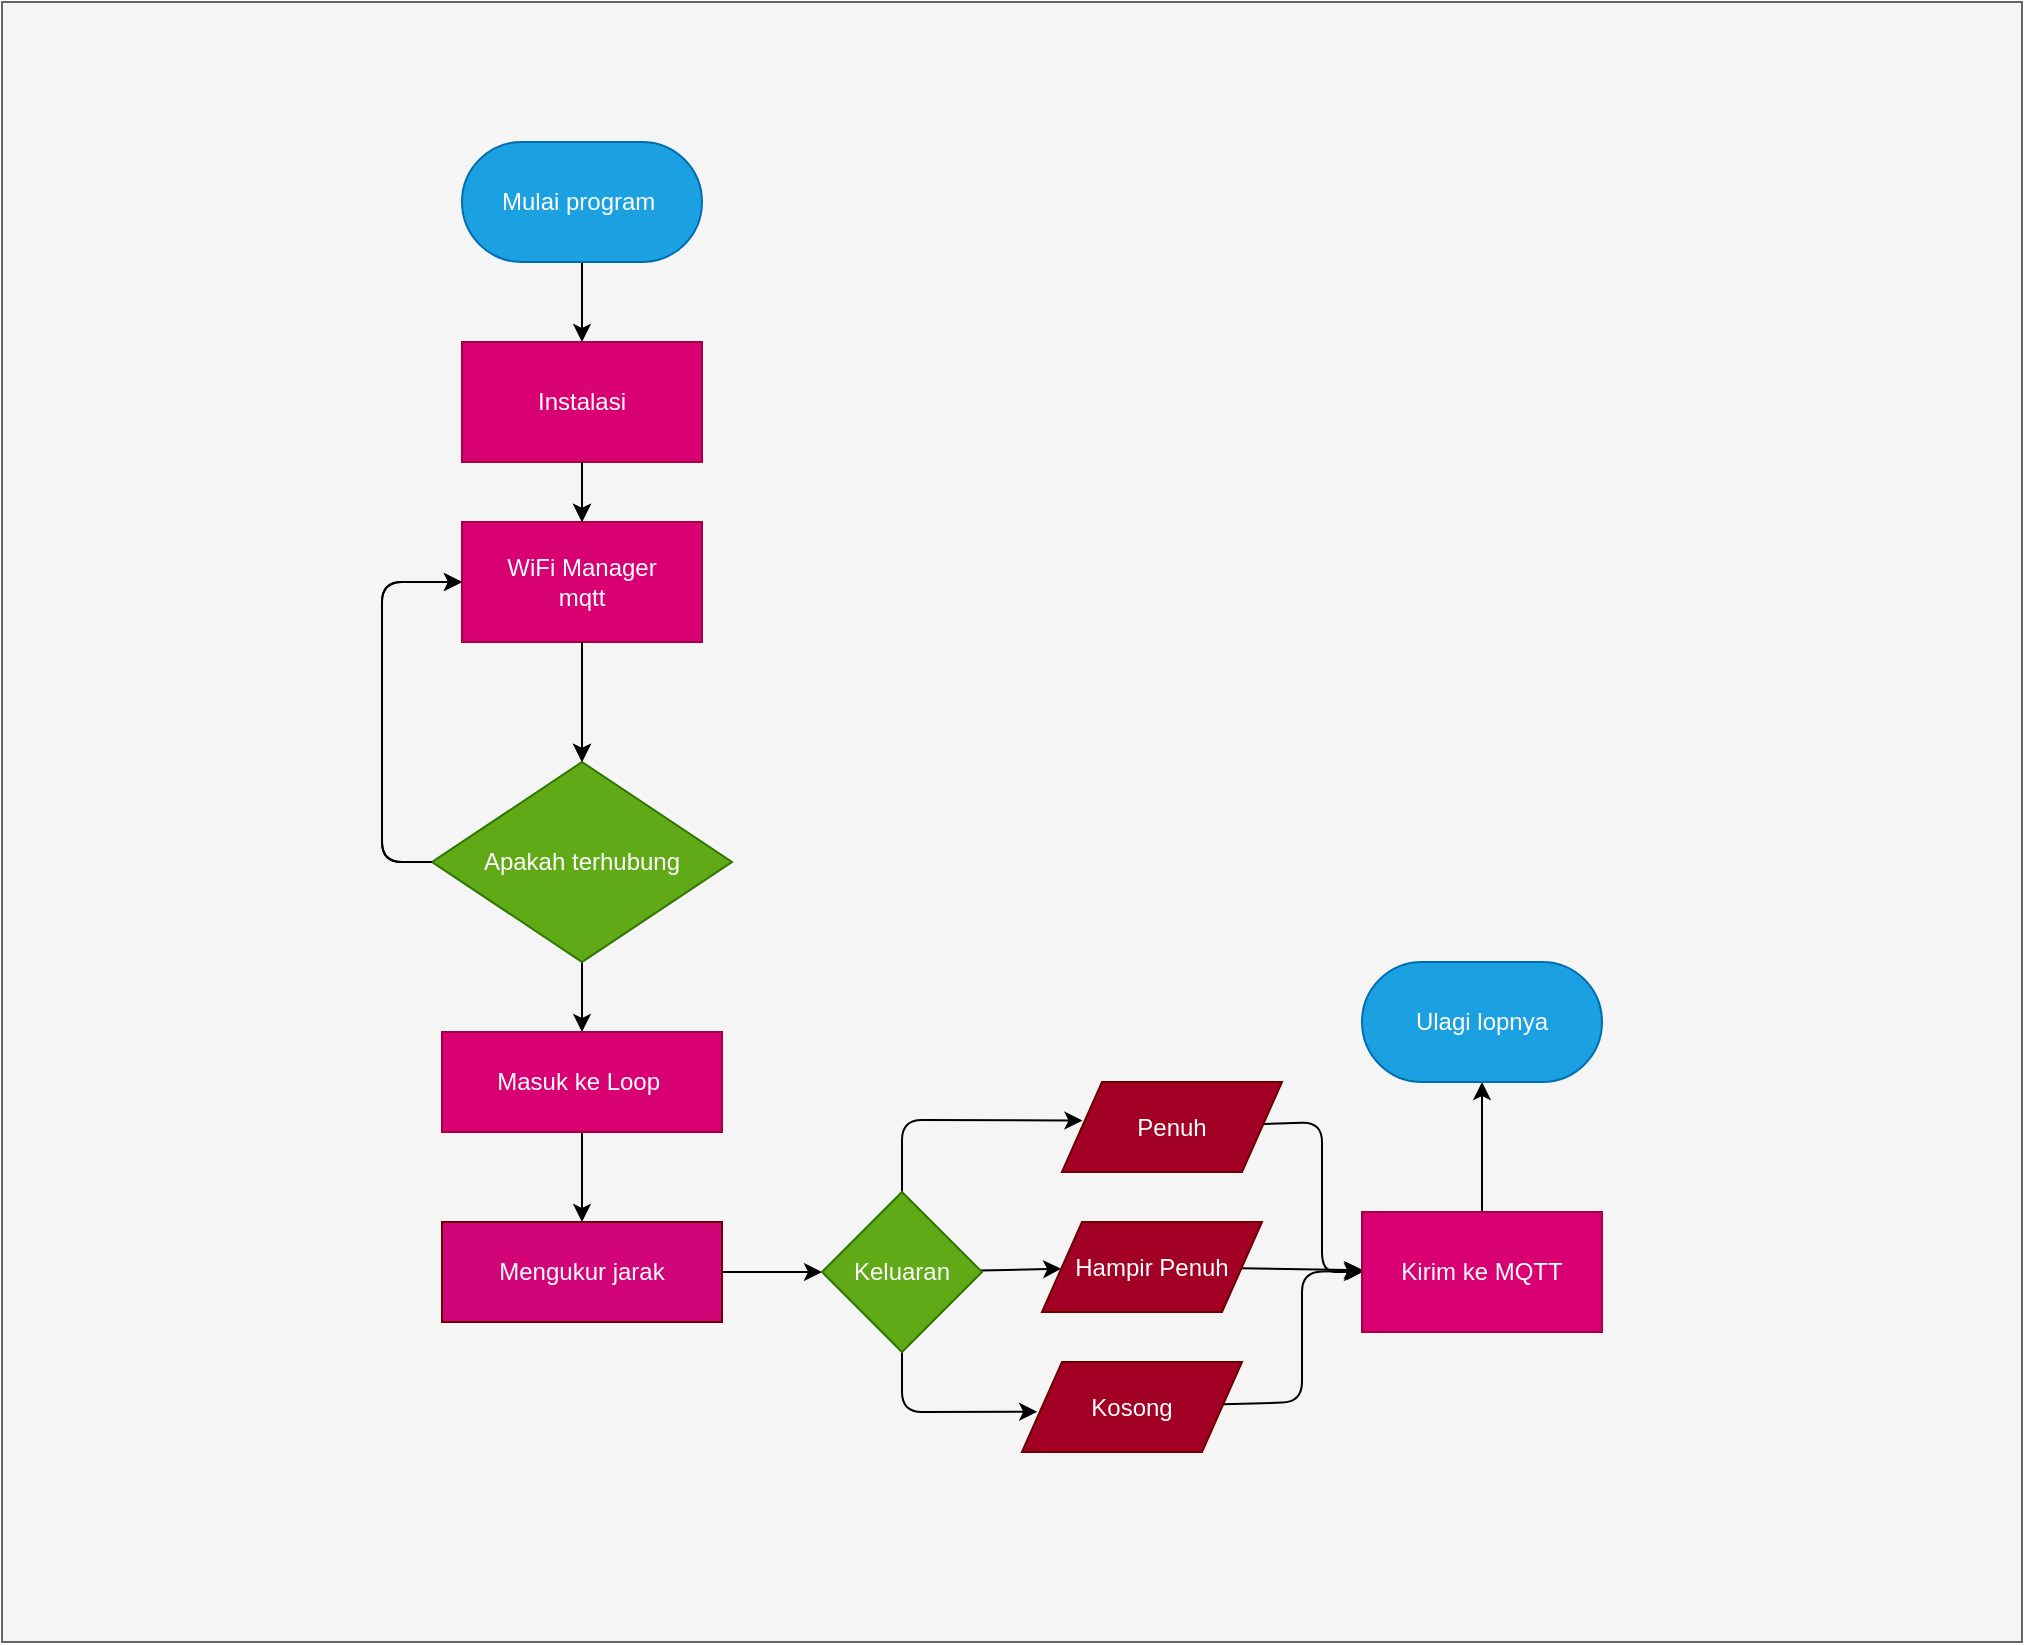 <mxfile>
    <diagram id="ga-QkZRKflgJFM5EuJlA" name="Page-1">
        <mxGraphModel dx="1453" dy="1104" grid="1" gridSize="10" guides="1" tooltips="1" connect="1" arrows="1" fold="1" page="1" pageScale="1" pageWidth="850" pageHeight="1100" math="0" shadow="0">
            <root>
                <mxCell id="0"/>
                <mxCell id="1" parent="0"/>
                <mxCell id="36" value="" style="rounded=0;whiteSpace=wrap;html=1;fillColor=#f5f5f5;strokeColor=#666666;fontColor=#333333;" vertex="1" parent="1">
                    <mxGeometry x="90" y="10" width="1010" height="820" as="geometry"/>
                </mxCell>
                <mxCell id="6" value="" style="edgeStyle=none;html=1;strokeWidth=1;strokeColor=#000000;" parent="1" source="2" target="4" edge="1">
                    <mxGeometry relative="1" as="geometry"/>
                </mxCell>
                <mxCell id="2" value="Mulai program&amp;nbsp;" style="rounded=1;whiteSpace=wrap;html=1;arcSize=50;fillColor=#1ba1e2;fontColor=#ffffff;strokeColor=#006EAF;" parent="1" vertex="1">
                    <mxGeometry x="320" y="80" width="120" height="60" as="geometry"/>
                </mxCell>
                <mxCell id="7" value="" style="edgeStyle=none;html=1;" parent="1" source="4" target="5" edge="1">
                    <mxGeometry relative="1" as="geometry"/>
                </mxCell>
                <mxCell id="4" value="Instalasi" style="shape=parallelogram;perimeter=parallelogramPerimeter;whiteSpace=wrap;html=1;fixedSize=1;size=0;fillColor=#d80073;fontColor=#ffffff;strokeColor=#A50040;" parent="1" vertex="1">
                    <mxGeometry x="320" y="180" width="120" height="60" as="geometry"/>
                </mxCell>
                <mxCell id="9" value="" style="edgeStyle=none;html=1;" parent="1" source="5" target="8" edge="1">
                    <mxGeometry relative="1" as="geometry"/>
                </mxCell>
                <mxCell id="5" value="WiFi Manager&lt;br&gt;mqtt" style="shape=parallelogram;perimeter=parallelogramPerimeter;whiteSpace=wrap;html=1;fixedSize=1;size=0;fillColor=#d80073;fontColor=#ffffff;strokeColor=#A50040;" parent="1" vertex="1">
                    <mxGeometry x="320" y="270" width="120" height="60" as="geometry"/>
                </mxCell>
                <mxCell id="11" style="edgeStyle=none;html=1;entryX=0;entryY=0.5;entryDx=0;entryDy=0;" parent="1" source="8" target="5" edge="1">
                    <mxGeometry relative="1" as="geometry">
                        <Array as="points">
                            <mxPoint x="280" y="440"/>
                            <mxPoint x="280" y="300"/>
                        </Array>
                    </mxGeometry>
                </mxCell>
                <mxCell id="13" value="" style="edgeStyle=none;html=1;strokeColor=#000000;" parent="1" source="8" target="12" edge="1">
                    <mxGeometry relative="1" as="geometry"/>
                </mxCell>
                <mxCell id="8" value="Apakah terhubung" style="rhombus;whiteSpace=wrap;html=1;fillColor=#60a917;fontColor=#ffffff;strokeColor=#2D7600;" parent="1" vertex="1">
                    <mxGeometry x="305" y="390" width="150" height="100" as="geometry"/>
                </mxCell>
                <mxCell id="15" value="" style="edgeStyle=none;html=1;strokeColor=#000000;" parent="1" source="12" target="14" edge="1">
                    <mxGeometry relative="1" as="geometry"/>
                </mxCell>
                <mxCell id="12" value="Masuk ke Loop&amp;nbsp;" style="shape=parallelogram;perimeter=parallelogramPerimeter;whiteSpace=wrap;html=1;fixedSize=1;size=-10;fillColor=#d80073;fontColor=#ffffff;strokeColor=#A50040;" parent="1" vertex="1">
                    <mxGeometry x="310" y="525" width="140" height="50" as="geometry"/>
                </mxCell>
                <mxCell id="17" value="" style="edgeStyle=none;html=1;strokeColor=#000000;" parent="1" source="14" target="16" edge="1">
                    <mxGeometry relative="1" as="geometry"/>
                </mxCell>
                <mxCell id="14" value="Mengukur jarak" style="shape=parallelogram;perimeter=parallelogramPerimeter;whiteSpace=wrap;html=1;fixedSize=1;size=-20;fillColor=#d10478;fontColor=#ffffff;strokeColor=#6F0000;" parent="1" vertex="1">
                    <mxGeometry x="310" y="620" width="140" height="50" as="geometry"/>
                </mxCell>
                <mxCell id="22" value="" style="edgeStyle=none;html=1;strokeColor=#000000;" parent="1" source="16" target="18" edge="1">
                    <mxGeometry relative="1" as="geometry"/>
                </mxCell>
                <mxCell id="24" style="edgeStyle=none;html=1;entryX=0.093;entryY=0.428;entryDx=0;entryDy=0;entryPerimeter=0;strokeColor=#000000;" parent="1" source="16" target="20" edge="1">
                    <mxGeometry relative="1" as="geometry">
                        <Array as="points">
                            <mxPoint x="540" y="569"/>
                        </Array>
                    </mxGeometry>
                </mxCell>
                <mxCell id="25" style="edgeStyle=none;html=1;entryX=0.069;entryY=0.553;entryDx=0;entryDy=0;entryPerimeter=0;strokeColor=#000000;" parent="1" source="16" target="19" edge="1">
                    <mxGeometry relative="1" as="geometry">
                        <Array as="points">
                            <mxPoint x="540" y="715"/>
                        </Array>
                    </mxGeometry>
                </mxCell>
                <mxCell id="16" value="Keluaran" style="rhombus;whiteSpace=wrap;html=1;fillColor=#60a917;fontColor=#ffffff;strokeColor=#2D7600;" parent="1" vertex="1">
                    <mxGeometry x="500" y="605" width="80" height="80" as="geometry"/>
                </mxCell>
                <mxCell id="27" value="" style="edgeStyle=none;html=1;strokeColor=#000000;" parent="1" source="18" target="26" edge="1">
                    <mxGeometry relative="1" as="geometry"/>
                </mxCell>
                <mxCell id="18" value="Hampir Penuh" style="shape=parallelogram;perimeter=parallelogramPerimeter;whiteSpace=wrap;html=1;fixedSize=1;fillColor=#a20025;fontColor=#ffffff;strokeColor=#6F0000;" parent="1" vertex="1">
                    <mxGeometry x="610" y="620" width="110" height="45" as="geometry"/>
                </mxCell>
                <mxCell id="29" style="edgeStyle=none;html=1;entryX=0.011;entryY=0.49;entryDx=0;entryDy=0;entryPerimeter=0;strokeColor=#000000;" parent="1" source="19" target="26" edge="1">
                    <mxGeometry relative="1" as="geometry">
                        <Array as="points">
                            <mxPoint x="740" y="710"/>
                            <mxPoint x="740" y="645"/>
                        </Array>
                    </mxGeometry>
                </mxCell>
                <mxCell id="19" value="Kosong" style="shape=parallelogram;perimeter=parallelogramPerimeter;whiteSpace=wrap;html=1;fixedSize=1;fillColor=#a20025;fontColor=#ffffff;strokeColor=#6F0000;" parent="1" vertex="1">
                    <mxGeometry x="600" y="690" width="110" height="45" as="geometry"/>
                </mxCell>
                <mxCell id="28" style="edgeStyle=none;html=1;entryX=0;entryY=0.5;entryDx=0;entryDy=0;strokeColor=#000000;" parent="1" source="20" target="26" edge="1">
                    <mxGeometry relative="1" as="geometry">
                        <Array as="points">
                            <mxPoint x="750" y="570"/>
                            <mxPoint x="750" y="645"/>
                        </Array>
                    </mxGeometry>
                </mxCell>
                <mxCell id="20" value="Penuh" style="shape=parallelogram;perimeter=parallelogramPerimeter;whiteSpace=wrap;html=1;fixedSize=1;fillColor=#a20025;fontColor=#ffffff;strokeColor=#6F0000;" parent="1" vertex="1">
                    <mxGeometry x="620" y="550" width="110" height="45" as="geometry"/>
                </mxCell>
                <mxCell id="31" value="" style="edgeStyle=none;html=1;strokeColor=#000000;" parent="1" source="26" target="30" edge="1">
                    <mxGeometry relative="1" as="geometry"/>
                </mxCell>
                <mxCell id="26" value="Kirim ke MQTT" style="rounded=0;whiteSpace=wrap;html=1;fillColor=#d80073;fontColor=#ffffff;strokeColor=#A50040;" parent="1" vertex="1">
                    <mxGeometry x="770" y="615" width="120" height="60" as="geometry"/>
                </mxCell>
                <mxCell id="30" value="Ulagi lopnya" style="rounded=1;whiteSpace=wrap;html=1;arcSize=50;fillColor=#1ba1e2;fontColor=#ffffff;strokeColor=#006EAF;" parent="1" vertex="1">
                    <mxGeometry x="770" y="490" width="120" height="60" as="geometry"/>
                </mxCell>
                <mxCell id="33" value="" style="edgeStyle=none;html=1;strokeColor=#000000;" parent="1" edge="1">
                    <mxGeometry relative="1" as="geometry">
                        <mxPoint x="380" y="240" as="sourcePoint"/>
                        <mxPoint x="380" y="270" as="targetPoint"/>
                    </mxGeometry>
                </mxCell>
                <mxCell id="34" style="edgeStyle=none;html=1;entryX=0;entryY=0.5;entryDx=0;entryDy=0;strokeColor=#000000;" parent="1" edge="1">
                    <mxGeometry relative="1" as="geometry">
                        <mxPoint x="305" y="440" as="sourcePoint"/>
                        <mxPoint x="320" y="300" as="targetPoint"/>
                        <Array as="points">
                            <mxPoint x="280" y="440"/>
                            <mxPoint x="280" y="300"/>
                        </Array>
                    </mxGeometry>
                </mxCell>
                <mxCell id="35" value="" style="edgeStyle=none;html=1;strokeColor=#000000;" parent="1" edge="1">
                    <mxGeometry relative="1" as="geometry">
                        <mxPoint x="380" y="330" as="sourcePoint"/>
                        <mxPoint x="380" y="390" as="targetPoint"/>
                    </mxGeometry>
                </mxCell>
            </root>
        </mxGraphModel>
    </diagram>
</mxfile>